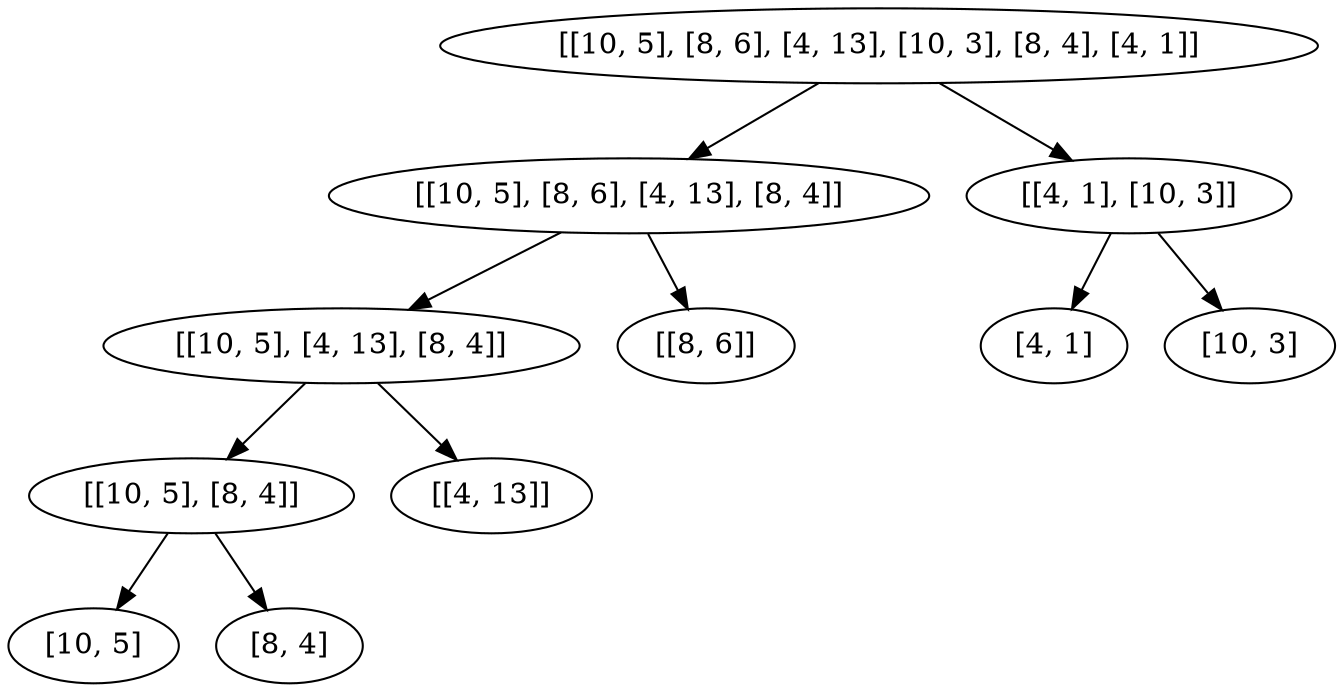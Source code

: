 // The Round Table
digraph "Partition Tree" {
	"[[10, 5], [8, 6], [4, 13], [10, 3], [8, 4], [4, 1]]" -> "[[10, 5], [8, 6], [4, 13], [8, 4]]"
	"[[10, 5], [8, 6], [4, 13], [10, 3], [8, 4], [4, 1]]" -> "[[4, 1], [10, 3]]"
	"[[10, 5], [8, 6], [4, 13], [8, 4]]" -> "[[10, 5], [4, 13], [8, 4]]"
	"[[10, 5], [8, 6], [4, 13], [8, 4]]" -> "[[8, 6]]"
	"[[10, 5], [4, 13], [8, 4]]" -> "[[10, 5], [8, 4]]"
	"[[10, 5], [4, 13], [8, 4]]" -> "[[4, 13]]"
	"[[10, 5], [8, 4]]" -> "[10, 5]"
	"[[10, 5], [8, 4]]" -> "[8, 4]"
	"[[4, 1], [10, 3]]" -> "[4, 1]"
	"[[4, 1], [10, 3]]" -> "[10, 3]"
}
